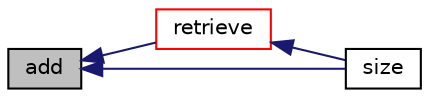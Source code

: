 digraph "add"
{
  bgcolor="transparent";
  edge [fontname="Helvetica",fontsize="10",labelfontname="Helvetica",labelfontsize="10"];
  node [fontname="Helvetica",fontsize="10",shape=record];
  rankdir="LR";
  Node203 [label="add",height=0.2,width=0.4,color="black", fillcolor="grey75", style="filled", fontcolor="black"];
  Node203 -> Node204 [dir="back",color="midnightblue",fontsize="10",style="solid",fontname="Helvetica"];
  Node204 [label="retrieve",height=0.2,width=0.4,color="red",URL="$a31129.html#a391978ca72c5ce7fd5b50b2f8e8d2bab",tooltip="Find the closest stored leaf of phiQ and store the result in. "];
  Node204 -> Node205 [dir="back",color="midnightblue",fontsize="10",style="solid",fontname="Helvetica"];
  Node205 [label="size",height=0.2,width=0.4,color="black",URL="$a31129.html#a4091c359a88383b59a97d062c303c374",tooltip="Return the size of the binary tree. "];
  Node203 -> Node205 [dir="back",color="midnightblue",fontsize="10",style="solid",fontname="Helvetica"];
}
